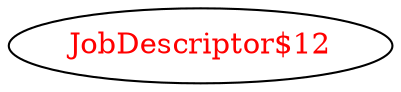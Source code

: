 digraph dependencyGraph {
 concentrate=true;
 ranksep="2.0";
 rankdir="LR"; 
 splines="ortho";
"JobDescriptor$12" [fontcolor="red"];
}